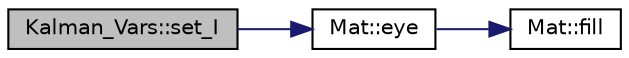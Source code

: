 digraph "Kalman_Vars::set_I"
{
 // INTERACTIVE_SVG=YES
 // LATEX_PDF_SIZE
  edge [fontname="Helvetica",fontsize="10",labelfontname="Helvetica",labelfontsize="10"];
  node [fontname="Helvetica",fontsize="10",shape=record];
  rankdir="LR";
  Node6 [label="Kalman_Vars::set_I",height=0.2,width=0.4,color="black", fillcolor="grey75", style="filled", fontcolor="black",tooltip=" "];
  Node6 -> Node7 [color="midnightblue",fontsize="10",style="solid",fontname="Helvetica"];
  Node7 [label="Mat::eye",height=0.2,width=0.4,color="black", fillcolor="white", style="filled",URL="$class_mat.html#ab02af947644cba411f97e1459485b67d",tooltip=" "];
  Node7 -> Node8 [color="midnightblue",fontsize="10",style="solid",fontname="Helvetica"];
  Node8 [label="Mat::fill",height=0.2,width=0.4,color="black", fillcolor="white", style="filled",URL="$class_mat.html#abadfedd9dc62cb060771a03ac40c7340",tooltip=" "];
}
